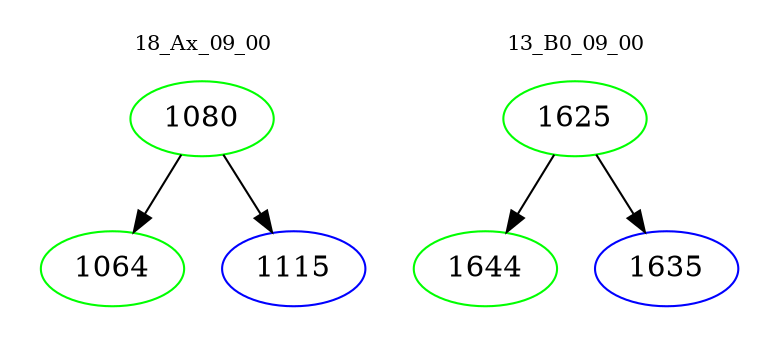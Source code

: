 digraph{
subgraph cluster_0 {
color = white
label = "18_Ax_09_00";
fontsize=10;
T0_1080 [label="1080", color="green"]
T0_1080 -> T0_1064 [color="black"]
T0_1064 [label="1064", color="green"]
T0_1080 -> T0_1115 [color="black"]
T0_1115 [label="1115", color="blue"]
}
subgraph cluster_1 {
color = white
label = "13_B0_09_00";
fontsize=10;
T1_1625 [label="1625", color="green"]
T1_1625 -> T1_1644 [color="black"]
T1_1644 [label="1644", color="green"]
T1_1625 -> T1_1635 [color="black"]
T1_1635 [label="1635", color="blue"]
}
}
